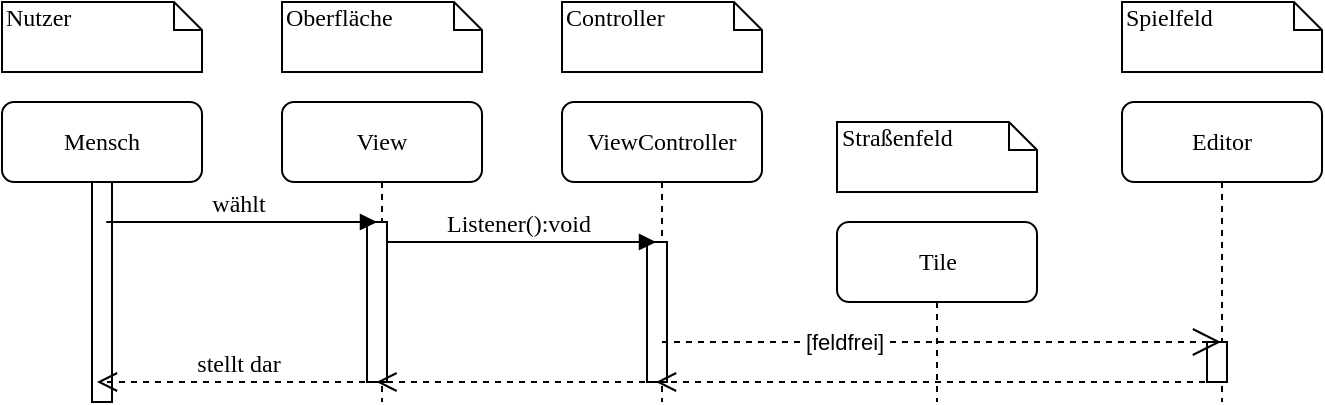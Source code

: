 <mxfile version="13.1.12" type="github">
  <diagram name="Page-1" id="13e1069c-82ec-6db2-03f1-153e76fe0fe0">
    <mxGraphModel dx="1038" dy="513" grid="1" gridSize="10" guides="1" tooltips="1" connect="1" arrows="1" fold="1" page="1" pageScale="1" pageWidth="1100" pageHeight="850" background="#ffffff" math="0" shadow="0">
      <root>
        <mxCell id="0" />
        <mxCell id="1" parent="0" />
        <mxCell id="7baba1c4bc27f4b0-2" value="View" style="shape=umlLifeline;perimeter=lifelinePerimeter;whiteSpace=wrap;html=1;container=1;collapsible=0;recursiveResize=0;outlineConnect=0;rounded=1;shadow=0;comic=0;labelBackgroundColor=none;strokeWidth=1;fontFamily=Verdana;fontSize=12;align=center;" parent="1" vertex="1">
          <mxGeometry x="240" y="80" width="100" height="150" as="geometry" />
        </mxCell>
        <mxCell id="7baba1c4bc27f4b0-10" value="" style="html=1;points=[];perimeter=orthogonalPerimeter;rounded=0;shadow=0;comic=0;labelBackgroundColor=none;strokeWidth=1;fontFamily=Verdana;fontSize=12;align=center;" parent="7baba1c4bc27f4b0-2" vertex="1">
          <mxGeometry x="42.5" y="60" width="10" height="80" as="geometry" />
        </mxCell>
        <mxCell id="7baba1c4bc27f4b0-4" value="ViewController" style="shape=umlLifeline;perimeter=lifelinePerimeter;whiteSpace=wrap;html=1;container=1;collapsible=0;recursiveResize=0;outlineConnect=0;rounded=1;shadow=0;comic=0;labelBackgroundColor=none;strokeWidth=1;fontFamily=Verdana;fontSize=12;align=center;" parent="1" vertex="1">
          <mxGeometry x="380" y="80" width="100" height="150" as="geometry" />
        </mxCell>
        <mxCell id="e7WVQ6T_JRv1Poyi32_l-3" value="" style="html=1;points=[];perimeter=orthogonalPerimeter;rounded=0;shadow=0;comic=0;labelBackgroundColor=none;strokeWidth=1;fontFamily=Verdana;fontSize=12;align=center;" parent="7baba1c4bc27f4b0-4" vertex="1">
          <mxGeometry x="42.5" y="70" width="10" height="70" as="geometry" />
        </mxCell>
        <mxCell id="7baba1c4bc27f4b0-5" value="Tile" style="shape=umlLifeline;perimeter=lifelinePerimeter;whiteSpace=wrap;html=1;container=1;collapsible=0;recursiveResize=0;outlineConnect=0;rounded=1;shadow=0;comic=0;labelBackgroundColor=none;strokeWidth=1;fontFamily=Verdana;fontSize=12;align=center;" parent="1" vertex="1">
          <mxGeometry x="517.5" y="140" width="100" height="90" as="geometry" />
        </mxCell>
        <mxCell id="7baba1c4bc27f4b0-6" value="Editor" style="shape=umlLifeline;perimeter=lifelinePerimeter;whiteSpace=wrap;html=1;container=1;collapsible=0;recursiveResize=0;outlineConnect=0;rounded=1;shadow=0;comic=0;labelBackgroundColor=none;strokeWidth=1;fontFamily=Verdana;fontSize=12;align=center;" parent="1" vertex="1">
          <mxGeometry x="660" y="80" width="100" height="150" as="geometry" />
        </mxCell>
        <mxCell id="e7WVQ6T_JRv1Poyi32_l-8" value="" style="html=1;points=[];perimeter=orthogonalPerimeter;rounded=0;shadow=0;comic=0;labelBackgroundColor=none;strokeWidth=1;fontFamily=Verdana;fontSize=12;align=center;" parent="7baba1c4bc27f4b0-6" vertex="1">
          <mxGeometry x="42.5" y="120" width="10" height="20" as="geometry" />
        </mxCell>
        <mxCell id="7baba1c4bc27f4b0-8" value="&lt;div&gt;Mensch&lt;br&gt;&lt;/div&gt;" style="shape=umlLifeline;perimeter=lifelinePerimeter;whiteSpace=wrap;html=1;container=1;collapsible=0;recursiveResize=0;outlineConnect=0;rounded=1;shadow=0;comic=0;labelBackgroundColor=none;strokeWidth=1;fontFamily=Verdana;fontSize=12;align=center;" parent="1" vertex="1">
          <mxGeometry x="100" y="80" width="100" height="150" as="geometry" />
        </mxCell>
        <mxCell id="7baba1c4bc27f4b0-9" value="" style="html=1;points=[];perimeter=orthogonalPerimeter;rounded=0;shadow=0;comic=0;labelBackgroundColor=none;strokeWidth=1;fontFamily=Verdana;fontSize=12;align=center;" parent="7baba1c4bc27f4b0-8" vertex="1">
          <mxGeometry x="45" y="40" width="10" height="110" as="geometry" />
        </mxCell>
        <mxCell id="7baba1c4bc27f4b0-17" value="wählt" style="html=1;verticalAlign=bottom;endArrow=block;labelBackgroundColor=none;fontFamily=Verdana;fontSize=12;edgeStyle=elbowEdgeStyle;elbow=vertical;" parent="1" edge="1">
          <mxGeometry x="-0.5" relative="1" as="geometry">
            <mxPoint x="287.5" y="140" as="sourcePoint" />
            <Array as="points">
              <mxPoint x="147.5" y="140" />
              <mxPoint x="457.5" y="130" />
            </Array>
            <mxPoint x="287.5" y="140" as="targetPoint" />
            <mxPoint as="offset" />
          </mxGeometry>
        </mxCell>
        <mxCell id="7baba1c4bc27f4b0-40" value="Nutzer" style="shape=note;whiteSpace=wrap;html=1;size=14;verticalAlign=top;align=left;spacingTop=-6;rounded=0;shadow=0;comic=0;labelBackgroundColor=none;strokeWidth=1;fontFamily=Verdana;fontSize=12" parent="1" vertex="1">
          <mxGeometry x="100" y="30" width="100" height="35" as="geometry" />
        </mxCell>
        <mxCell id="7baba1c4bc27f4b0-41" value="Oberfläche" style="shape=note;whiteSpace=wrap;html=1;size=14;verticalAlign=top;align=left;spacingTop=-6;rounded=0;shadow=0;comic=0;labelBackgroundColor=none;strokeWidth=1;fontFamily=Verdana;fontSize=12" parent="1" vertex="1">
          <mxGeometry x="240" y="30" width="100" height="35" as="geometry" />
        </mxCell>
        <mxCell id="7baba1c4bc27f4b0-43" value="Controller" style="shape=note;whiteSpace=wrap;html=1;size=14;verticalAlign=top;align=left;spacingTop=-6;rounded=0;shadow=0;comic=0;labelBackgroundColor=none;strokeWidth=1;fontFamily=Verdana;fontSize=12" parent="1" vertex="1">
          <mxGeometry x="380" y="30" width="100" height="35" as="geometry" />
        </mxCell>
        <mxCell id="7baba1c4bc27f4b0-44" value="Straßenfeld" style="shape=note;whiteSpace=wrap;html=1;size=14;verticalAlign=top;align=left;spacingTop=-6;rounded=0;shadow=0;comic=0;labelBackgroundColor=none;strokeWidth=1;fontFamily=Verdana;fontSize=12" parent="1" vertex="1">
          <mxGeometry x="517.5" y="90" width="100" height="35" as="geometry" />
        </mxCell>
        <mxCell id="7baba1c4bc27f4b0-45" value="Spielfeld" style="shape=note;whiteSpace=wrap;html=1;size=14;verticalAlign=top;align=left;spacingTop=-6;rounded=0;shadow=0;comic=0;labelBackgroundColor=none;strokeWidth=1;fontFamily=Verdana;fontSize=12" parent="1" vertex="1">
          <mxGeometry x="660" y="30" width="100" height="35" as="geometry" />
        </mxCell>
        <mxCell id="e7WVQ6T_JRv1Poyi32_l-4" value="Listener():void" style="html=1;verticalAlign=bottom;endArrow=block;labelBackgroundColor=none;fontFamily=Verdana;fontSize=12;edgeStyle=elbowEdgeStyle;elbow=vertical;" parent="1" edge="1">
          <mxGeometry x="-0.499" relative="1" as="geometry">
            <mxPoint x="427.5" y="150" as="sourcePoint" />
            <Array as="points">
              <mxPoint x="287.5" y="150" />
              <mxPoint x="597.5" y="140" />
            </Array>
            <mxPoint x="427" y="150" as="targetPoint" />
            <mxPoint as="offset" />
          </mxGeometry>
        </mxCell>
        <mxCell id="e7WVQ6T_JRv1Poyi32_l-13" value="stellt dar" style="html=1;verticalAlign=bottom;endArrow=open;dashed=1;endSize=8;labelBackgroundColor=none;fontFamily=Verdana;fontSize=12;edgeStyle=elbowEdgeStyle;elbow=vertical;" parent="1" edge="1">
          <mxGeometry relative="1" as="geometry">
            <mxPoint x="147.5" y="220" as="targetPoint" />
            <Array as="points">
              <mxPoint x="217.5" y="220" />
              <mxPoint x="403" y="210" />
            </Array>
            <mxPoint x="287.5" y="220" as="sourcePoint" />
          </mxGeometry>
        </mxCell>
        <mxCell id="DvgJr9yszGI4ixIIZpU6-2" value="" style="html=1;verticalAlign=bottom;endArrow=open;dashed=1;endSize=8;" edge="1" parent="1">
          <mxGeometry relative="1" as="geometry">
            <mxPoint x="707.5" y="220" as="sourcePoint" />
            <mxPoint x="427" y="220" as="targetPoint" />
          </mxGeometry>
        </mxCell>
        <mxCell id="DvgJr9yszGI4ixIIZpU6-3" value="" style="html=1;verticalAlign=bottom;endArrow=open;dashed=1;endSize=8;" edge="1" parent="1">
          <mxGeometry relative="1" as="geometry">
            <mxPoint x="427.5" y="220" as="sourcePoint" />
            <mxPoint x="287.25" y="220" as="targetPoint" />
          </mxGeometry>
        </mxCell>
        <mxCell id="DvgJr9yszGI4ixIIZpU6-4" value="[feldfrei]" style="endArrow=open;endSize=12;dashed=1;html=1;strokeColor=#000000;strokeWidth=1;" edge="1" parent="1" source="7baba1c4bc27f4b0-4" target="7baba1c4bc27f4b0-6">
          <mxGeometry x="0.432" y="-110" width="160" relative="1" as="geometry">
            <mxPoint x="330" y="270" as="sourcePoint" />
            <mxPoint x="490" y="270" as="targetPoint" />
            <Array as="points">
              <mxPoint x="630" y="200" />
            </Array>
            <mxPoint x="-109" y="-110" as="offset" />
          </mxGeometry>
        </mxCell>
      </root>
    </mxGraphModel>
  </diagram>
</mxfile>
